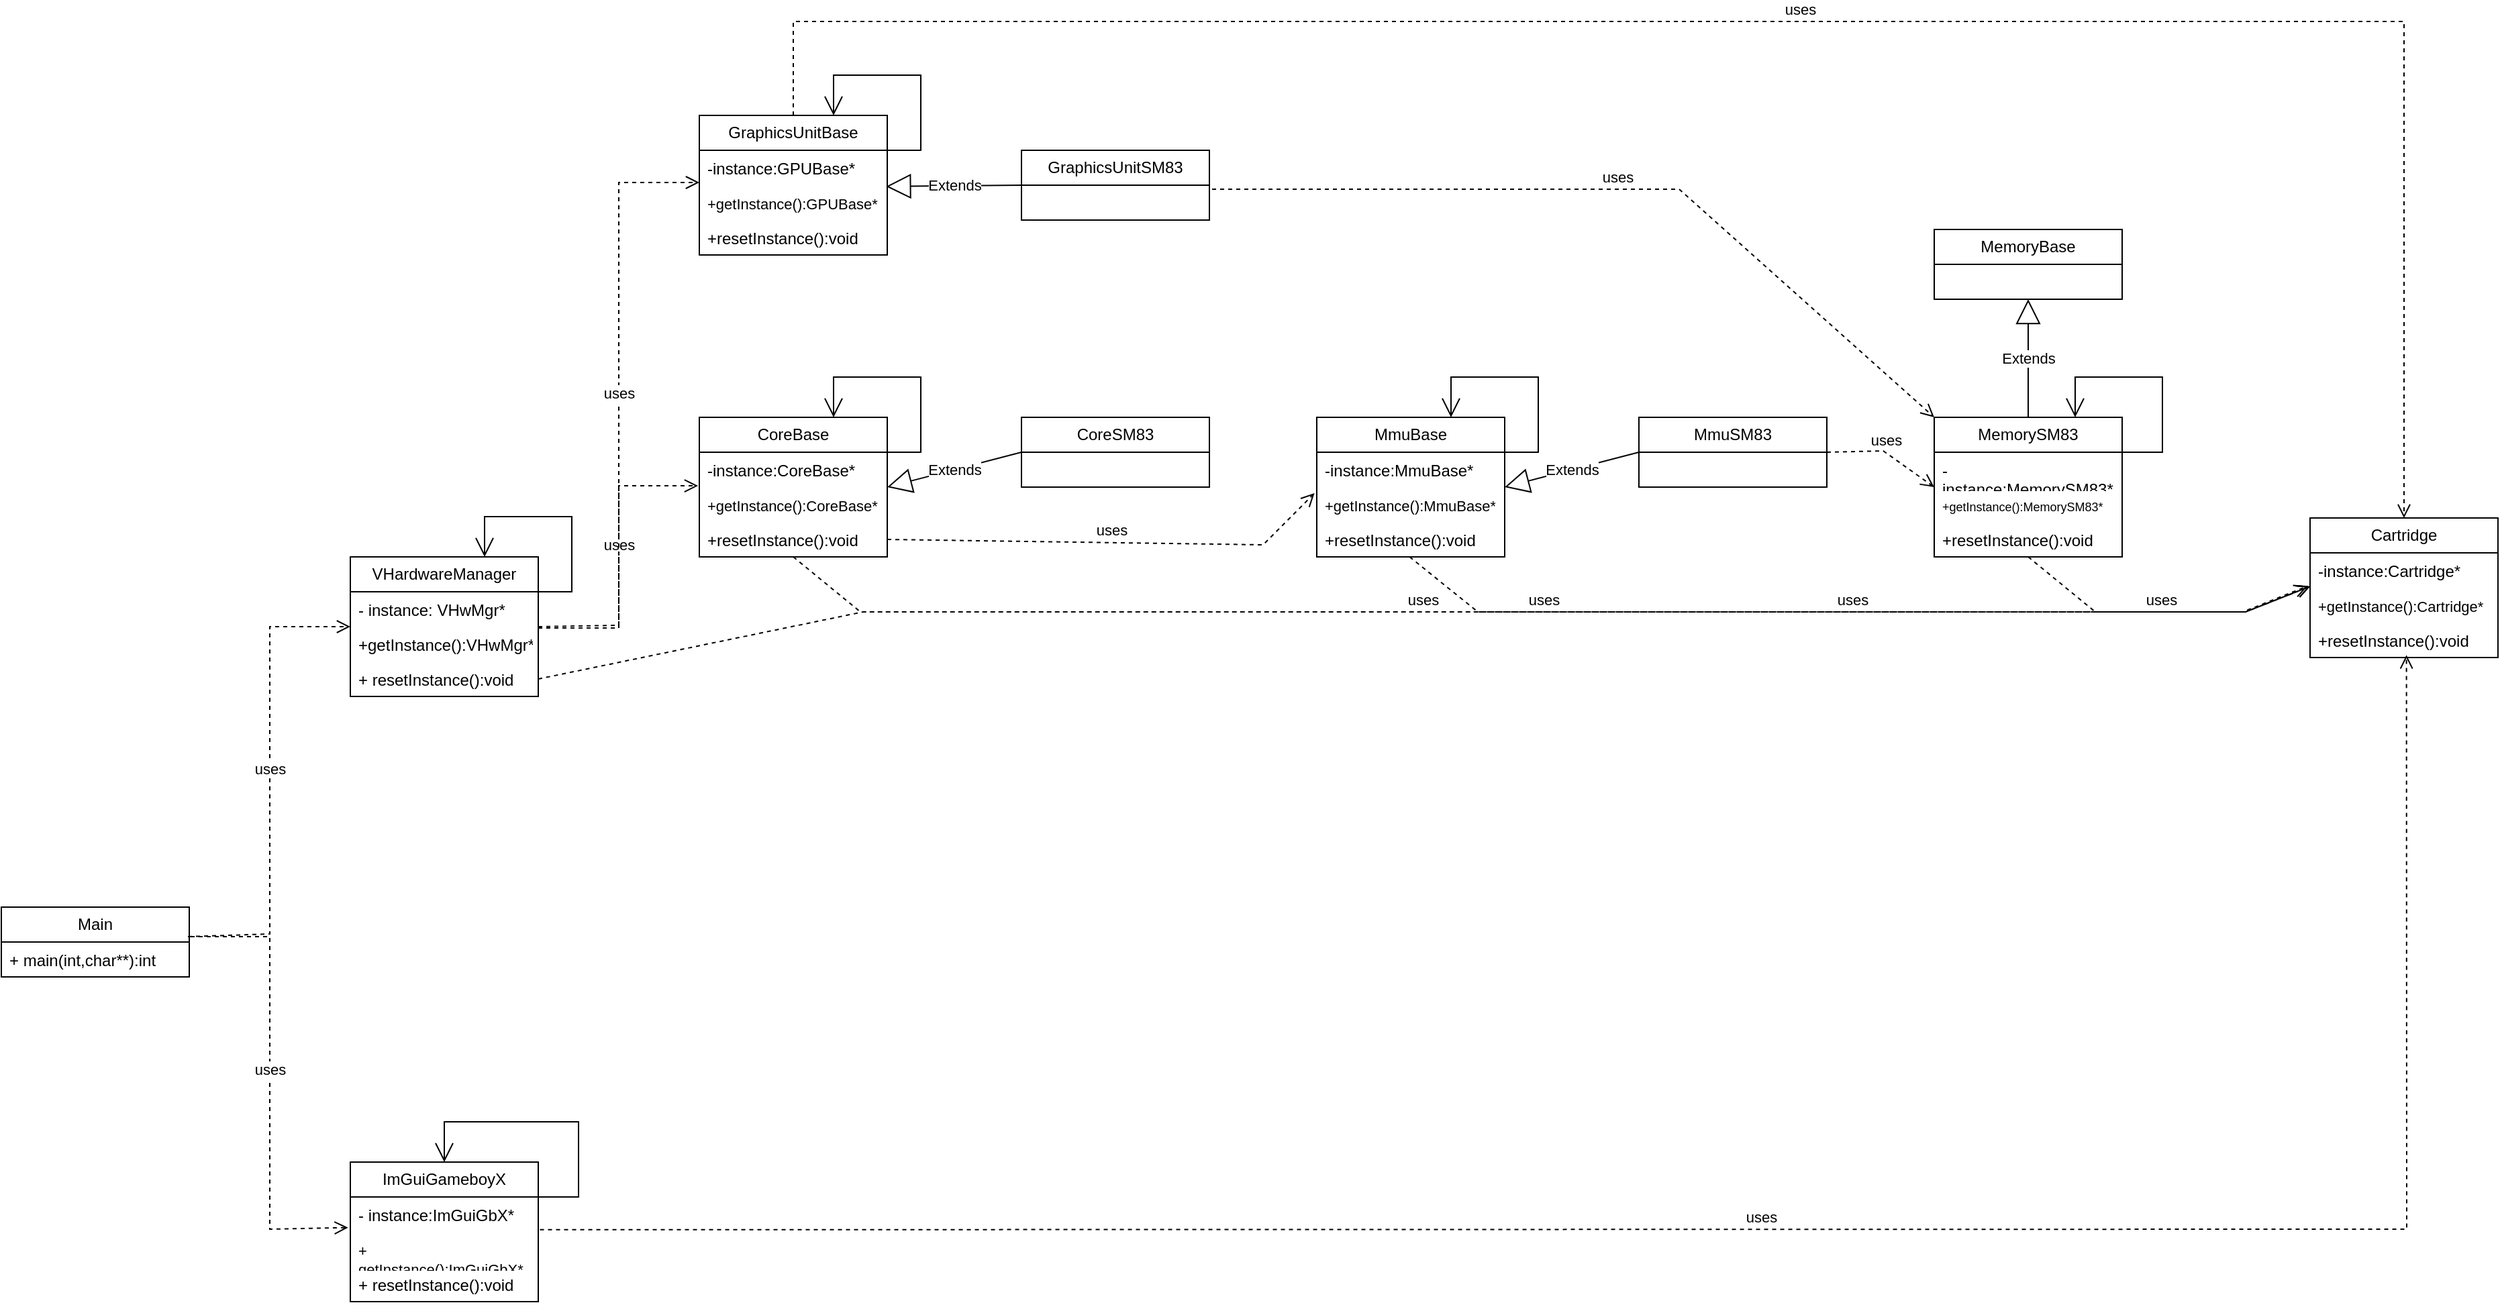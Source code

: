 <mxfile version="21.7.5" type="device">
  <diagram name="Seite-1" id="O5C7ZRozIGYaYZ6N8zB4">
    <mxGraphModel dx="3267" dy="3619" grid="1" gridSize="10" guides="1" tooltips="1" connect="1" arrows="1" fold="1" page="1" pageScale="1" pageWidth="827" pageHeight="1169" math="0" shadow="0">
      <root>
        <mxCell id="0" />
        <mxCell id="1" parent="0" />
        <mxCell id="Z76J2GLQfVLYL0Q4AV6J-1" value="VHardwareManager" style="swimlane;fontStyle=0;childLayout=stackLayout;horizontal=1;startSize=26;fillColor=none;horizontalStack=0;resizeParent=1;resizeParentMax=0;resizeLast=0;collapsible=1;marginBottom=0;whiteSpace=wrap;html=1;" parent="1" vertex="1">
          <mxGeometry x="-260" y="-931" width="140" height="104" as="geometry" />
        </mxCell>
        <mxCell id="Z76J2GLQfVLYL0Q4AV6J-2" value="- instance: VHwMgr*" style="text;strokeColor=none;fillColor=none;align=left;verticalAlign=top;spacingLeft=4;spacingRight=4;overflow=hidden;rotatable=0;points=[[0,0.5],[1,0.5]];portConstraint=eastwest;whiteSpace=wrap;html=1;" parent="Z76J2GLQfVLYL0Q4AV6J-1" vertex="1">
          <mxGeometry y="26" width="140" height="26" as="geometry" />
        </mxCell>
        <mxCell id="Z76J2GLQfVLYL0Q4AV6J-3" value="+getInstance():VHwMgr*" style="text;strokeColor=none;fillColor=none;align=left;verticalAlign=top;spacingLeft=4;spacingRight=4;overflow=hidden;rotatable=0;points=[[0,0.5],[1,0.5]];portConstraint=eastwest;whiteSpace=wrap;html=1;" parent="Z76J2GLQfVLYL0Q4AV6J-1" vertex="1">
          <mxGeometry y="52" width="140" height="26" as="geometry" />
        </mxCell>
        <mxCell id="Z76J2GLQfVLYL0Q4AV6J-4" value="+ resetInstance():void" style="text;strokeColor=none;fillColor=none;align=left;verticalAlign=top;spacingLeft=4;spacingRight=4;overflow=hidden;rotatable=0;points=[[0,0.5],[1,0.5]];portConstraint=eastwest;whiteSpace=wrap;html=1;" parent="Z76J2GLQfVLYL0Q4AV6J-1" vertex="1">
          <mxGeometry y="78" width="140" height="26" as="geometry" />
        </mxCell>
        <mxCell id="Z76J2GLQfVLYL0Q4AV6J-5" value="&lt;div&gt;CoreBase&lt;/div&gt;" style="swimlane;fontStyle=0;childLayout=stackLayout;horizontal=1;startSize=26;fillColor=none;horizontalStack=0;resizeParent=1;resizeParentMax=0;resizeLast=0;collapsible=1;marginBottom=0;whiteSpace=wrap;html=1;" parent="1" vertex="1">
          <mxGeometry y="-1035" width="140" height="104" as="geometry" />
        </mxCell>
        <mxCell id="Z76J2GLQfVLYL0Q4AV6J-6" value="-instance:CoreBase*" style="text;strokeColor=none;fillColor=none;align=left;verticalAlign=top;spacingLeft=4;spacingRight=4;overflow=hidden;rotatable=0;points=[[0,0.5],[1,0.5]];portConstraint=eastwest;whiteSpace=wrap;html=1;" parent="Z76J2GLQfVLYL0Q4AV6J-5" vertex="1">
          <mxGeometry y="26" width="140" height="26" as="geometry" />
        </mxCell>
        <mxCell id="Z76J2GLQfVLYL0Q4AV6J-7" value="&lt;font style=&quot;font-size: 11px;&quot;&gt;+getInstance():CoreBase*&lt;/font&gt;" style="text;strokeColor=none;fillColor=none;align=left;verticalAlign=top;spacingLeft=4;spacingRight=4;overflow=hidden;rotatable=0;points=[[0,0.5],[1,0.5]];portConstraint=eastwest;whiteSpace=wrap;html=1;" parent="Z76J2GLQfVLYL0Q4AV6J-5" vertex="1">
          <mxGeometry y="52" width="140" height="26" as="geometry" />
        </mxCell>
        <mxCell id="Z76J2GLQfVLYL0Q4AV6J-8" value="+resetInstance():void" style="text;strokeColor=none;fillColor=none;align=left;verticalAlign=top;spacingLeft=4;spacingRight=4;overflow=hidden;rotatable=0;points=[[0,0.5],[1,0.5]];portConstraint=eastwest;whiteSpace=wrap;html=1;" parent="Z76J2GLQfVLYL0Q4AV6J-5" vertex="1">
          <mxGeometry y="78" width="140" height="26" as="geometry" />
        </mxCell>
        <mxCell id="Z76J2GLQfVLYL0Q4AV6J-9" value="MmuBase" style="swimlane;fontStyle=0;childLayout=stackLayout;horizontal=1;startSize=26;fillColor=none;horizontalStack=0;resizeParent=1;resizeParentMax=0;resizeLast=0;collapsible=1;marginBottom=0;whiteSpace=wrap;html=1;" parent="1" vertex="1">
          <mxGeometry x="460" y="-1035" width="140" height="104" as="geometry" />
        </mxCell>
        <mxCell id="Z76J2GLQfVLYL0Q4AV6J-10" value="-instance:MmuBase*" style="text;strokeColor=none;fillColor=none;align=left;verticalAlign=top;spacingLeft=4;spacingRight=4;overflow=hidden;rotatable=0;points=[[0,0.5],[1,0.5]];portConstraint=eastwest;whiteSpace=wrap;html=1;" parent="Z76J2GLQfVLYL0Q4AV6J-9" vertex="1">
          <mxGeometry y="26" width="140" height="26" as="geometry" />
        </mxCell>
        <mxCell id="Z76J2GLQfVLYL0Q4AV6J-11" value="&lt;font style=&quot;font-size: 11px;&quot;&gt;+getInstance():MmuBase*&lt;/font&gt;" style="text;strokeColor=none;fillColor=none;align=left;verticalAlign=top;spacingLeft=4;spacingRight=4;overflow=hidden;rotatable=0;points=[[0,0.5],[1,0.5]];portConstraint=eastwest;whiteSpace=wrap;html=1;" parent="Z76J2GLQfVLYL0Q4AV6J-9" vertex="1">
          <mxGeometry y="52" width="140" height="26" as="geometry" />
        </mxCell>
        <mxCell id="Z76J2GLQfVLYL0Q4AV6J-12" value="+resetInstance():void" style="text;strokeColor=none;fillColor=none;align=left;verticalAlign=top;spacingLeft=4;spacingRight=4;overflow=hidden;rotatable=0;points=[[0,0.5],[1,0.5]];portConstraint=eastwest;whiteSpace=wrap;html=1;" parent="Z76J2GLQfVLYL0Q4AV6J-9" vertex="1">
          <mxGeometry y="78" width="140" height="26" as="geometry" />
        </mxCell>
        <mxCell id="Z76J2GLQfVLYL0Q4AV6J-13" value="MemoryBase" style="swimlane;fontStyle=0;childLayout=stackLayout;horizontal=1;startSize=26;fillColor=none;horizontalStack=0;resizeParent=1;resizeParentMax=0;resizeLast=0;collapsible=1;marginBottom=0;whiteSpace=wrap;html=1;" parent="1" vertex="1">
          <mxGeometry x="920" y="-1175" width="140" height="52" as="geometry" />
        </mxCell>
        <mxCell id="Z76J2GLQfVLYL0Q4AV6J-17" value="CoreSM83" style="swimlane;fontStyle=0;childLayout=stackLayout;horizontal=1;startSize=26;fillColor=none;horizontalStack=0;resizeParent=1;resizeParentMax=0;resizeLast=0;collapsible=1;marginBottom=0;whiteSpace=wrap;html=1;" parent="1" vertex="1">
          <mxGeometry x="240" y="-1035" width="140" height="52" as="geometry" />
        </mxCell>
        <mxCell id="Z76J2GLQfVLYL0Q4AV6J-21" value="MmuSM83" style="swimlane;fontStyle=0;childLayout=stackLayout;horizontal=1;startSize=26;fillColor=none;horizontalStack=0;resizeParent=1;resizeParentMax=0;resizeLast=0;collapsible=1;marginBottom=0;whiteSpace=wrap;html=1;" parent="1" vertex="1">
          <mxGeometry x="700" y="-1035" width="140" height="52" as="geometry" />
        </mxCell>
        <mxCell id="Z76J2GLQfVLYL0Q4AV6J-25" value="MemorySM83" style="swimlane;fontStyle=0;childLayout=stackLayout;horizontal=1;startSize=26;fillColor=none;horizontalStack=0;resizeParent=1;resizeParentMax=0;resizeLast=0;collapsible=1;marginBottom=0;whiteSpace=wrap;html=1;" parent="1" vertex="1">
          <mxGeometry x="920" y="-1035" width="140" height="104" as="geometry" />
        </mxCell>
        <mxCell id="Z76J2GLQfVLYL0Q4AV6J-26" value="-instance:MemorySM83*" style="text;strokeColor=none;fillColor=none;align=left;verticalAlign=top;spacingLeft=4;spacingRight=4;overflow=hidden;rotatable=0;points=[[0,0.5],[1,0.5]];portConstraint=eastwest;whiteSpace=wrap;html=1;" parent="Z76J2GLQfVLYL0Q4AV6J-25" vertex="1">
          <mxGeometry y="26" width="140" height="26" as="geometry" />
        </mxCell>
        <mxCell id="Z76J2GLQfVLYL0Q4AV6J-27" value="&lt;font style=&quot;font-size: 9px;&quot;&gt;+getInstance():MemorySM83*&lt;/font&gt;" style="text;strokeColor=none;fillColor=none;align=left;verticalAlign=top;spacingLeft=4;spacingRight=4;overflow=hidden;rotatable=0;points=[[0,0.5],[1,0.5]];portConstraint=eastwest;whiteSpace=wrap;html=1;" parent="Z76J2GLQfVLYL0Q4AV6J-25" vertex="1">
          <mxGeometry y="52" width="140" height="26" as="geometry" />
        </mxCell>
        <mxCell id="Z76J2GLQfVLYL0Q4AV6J-28" value="+resetInstance():void" style="text;strokeColor=none;fillColor=none;align=left;verticalAlign=top;spacingLeft=4;spacingRight=4;overflow=hidden;rotatable=0;points=[[0,0.5],[1,0.5]];portConstraint=eastwest;whiteSpace=wrap;html=1;" parent="Z76J2GLQfVLYL0Q4AV6J-25" vertex="1">
          <mxGeometry y="78" width="140" height="26" as="geometry" />
        </mxCell>
        <mxCell id="Z76J2GLQfVLYL0Q4AV6J-29" value="uses" style="html=1;verticalAlign=bottom;endArrow=open;dashed=1;endSize=8;curved=0;rounded=0;entryX=-0.007;entryY=-0.038;entryDx=0;entryDy=0;exitX=1;exitY=0.5;exitDx=0;exitDy=0;entryPerimeter=0;" parent="1" source="Z76J2GLQfVLYL0Q4AV6J-1" target="Z76J2GLQfVLYL0Q4AV6J-7" edge="1">
          <mxGeometry relative="1" as="geometry">
            <mxPoint x="340" y="-240" as="sourcePoint" />
            <mxPoint x="260" y="-240" as="targetPoint" />
            <Array as="points">
              <mxPoint x="-60" y="-880" />
              <mxPoint x="-60" y="-984" />
            </Array>
          </mxGeometry>
        </mxCell>
        <mxCell id="Z76J2GLQfVLYL0Q4AV6J-32" value="Extends" style="endArrow=block;endSize=16;endFill=0;html=1;rounded=0;entryX=1;entryY=0.5;entryDx=0;entryDy=0;exitX=0;exitY=0.5;exitDx=0;exitDy=0;" parent="1" source="Z76J2GLQfVLYL0Q4AV6J-17" target="Z76J2GLQfVLYL0Q4AV6J-5" edge="1">
          <mxGeometry width="160" relative="1" as="geometry">
            <mxPoint x="210" y="-420" as="sourcePoint" />
            <mxPoint x="370" y="-420" as="targetPoint" />
          </mxGeometry>
        </mxCell>
        <mxCell id="Z76J2GLQfVLYL0Q4AV6J-33" value="Extends" style="endArrow=block;endSize=16;endFill=0;html=1;rounded=0;entryX=0.5;entryY=1;entryDx=0;entryDy=0;exitX=0.5;exitY=0;exitDx=0;exitDy=0;" parent="1" source="Z76J2GLQfVLYL0Q4AV6J-25" target="Z76J2GLQfVLYL0Q4AV6J-13" edge="1">
          <mxGeometry width="160" relative="1" as="geometry">
            <mxPoint x="120" y="-515" as="sourcePoint" />
            <mxPoint x="120" y="-591" as="targetPoint" />
          </mxGeometry>
        </mxCell>
        <mxCell id="Z76J2GLQfVLYL0Q4AV6J-34" value="Extends" style="endArrow=block;endSize=16;endFill=0;html=1;rounded=0;entryX=1;entryY=0.5;entryDx=0;entryDy=0;exitX=0;exitY=0.5;exitDx=0;exitDy=0;" parent="1" source="Z76J2GLQfVLYL0Q4AV6J-21" target="Z76J2GLQfVLYL0Q4AV6J-9" edge="1">
          <mxGeometry width="160" relative="1" as="geometry">
            <mxPoint x="110" y="-540" as="sourcePoint" />
            <mxPoint x="110" y="-616" as="targetPoint" />
          </mxGeometry>
        </mxCell>
        <mxCell id="Z76J2GLQfVLYL0Q4AV6J-36" value="" style="endArrow=open;endFill=1;endSize=12;html=1;rounded=0;exitX=1;exitY=0.25;exitDx=0;exitDy=0;entryX=0.75;entryY=0;entryDx=0;entryDy=0;" parent="1" target="Z76J2GLQfVLYL0Q4AV6J-25" edge="1">
          <mxGeometry width="160" relative="1" as="geometry">
            <mxPoint x="1060" y="-1009" as="sourcePoint" />
            <mxPoint x="990" y="-1035" as="targetPoint" />
            <Array as="points">
              <mxPoint x="1090" y="-1009" />
              <mxPoint x="1090" y="-1065" />
              <mxPoint x="1025" y="-1065" />
            </Array>
          </mxGeometry>
        </mxCell>
        <mxCell id="Z76J2GLQfVLYL0Q4AV6J-38" value="&lt;div&gt;Main&lt;/div&gt;" style="swimlane;fontStyle=0;childLayout=stackLayout;horizontal=1;startSize=26;fillColor=none;horizontalStack=0;resizeParent=1;resizeParentMax=0;resizeLast=0;collapsible=1;marginBottom=0;whiteSpace=wrap;html=1;" parent="1" vertex="1">
          <mxGeometry x="-520" y="-670" width="140" height="52" as="geometry" />
        </mxCell>
        <mxCell id="Z76J2GLQfVLYL0Q4AV6J-39" value="+ main(int,char**):int" style="text;strokeColor=none;fillColor=none;align=left;verticalAlign=top;spacingLeft=4;spacingRight=4;overflow=hidden;rotatable=0;points=[[0,0.5],[1,0.5]];portConstraint=eastwest;whiteSpace=wrap;html=1;" parent="Z76J2GLQfVLYL0Q4AV6J-38" vertex="1">
          <mxGeometry y="26" width="140" height="26" as="geometry" />
        </mxCell>
        <mxCell id="Z76J2GLQfVLYL0Q4AV6J-42" value="ImGuiGameboyX" style="swimlane;fontStyle=0;childLayout=stackLayout;horizontal=1;startSize=26;fillColor=none;horizontalStack=0;resizeParent=1;resizeParentMax=0;resizeLast=0;collapsible=1;marginBottom=0;whiteSpace=wrap;html=1;" parent="1" vertex="1">
          <mxGeometry x="-260" y="-480" width="140" height="104" as="geometry" />
        </mxCell>
        <mxCell id="Z76J2GLQfVLYL0Q4AV6J-43" value="- instance:ImGuiGbX*" style="text;strokeColor=none;fillColor=none;align=left;verticalAlign=top;spacingLeft=4;spacingRight=4;overflow=hidden;rotatable=0;points=[[0,0.5],[1,0.5]];portConstraint=eastwest;whiteSpace=wrap;html=1;" parent="Z76J2GLQfVLYL0Q4AV6J-42" vertex="1">
          <mxGeometry y="26" width="140" height="26" as="geometry" />
        </mxCell>
        <mxCell id="Z76J2GLQfVLYL0Q4AV6J-44" value="&lt;font style=&quot;font-size: 11px;&quot;&gt;+ getInstance():ImGuiGbX*&lt;/font&gt;" style="text;strokeColor=none;fillColor=none;align=left;verticalAlign=top;spacingLeft=4;spacingRight=4;overflow=hidden;rotatable=0;points=[[0,0.5],[1,0.5]];portConstraint=eastwest;whiteSpace=wrap;html=1;" parent="Z76J2GLQfVLYL0Q4AV6J-42" vertex="1">
          <mxGeometry y="52" width="140" height="26" as="geometry" />
        </mxCell>
        <mxCell id="Z76J2GLQfVLYL0Q4AV6J-45" value="+ resetInstance():void" style="text;strokeColor=none;fillColor=none;align=left;verticalAlign=top;spacingLeft=4;spacingRight=4;overflow=hidden;rotatable=0;points=[[0,0.5],[1,0.5]];portConstraint=eastwest;whiteSpace=wrap;html=1;" parent="Z76J2GLQfVLYL0Q4AV6J-42" vertex="1">
          <mxGeometry y="78" width="140" height="26" as="geometry" />
        </mxCell>
        <mxCell id="Z76J2GLQfVLYL0Q4AV6J-46" value="uses" style="html=1;verticalAlign=bottom;endArrow=open;dashed=1;endSize=8;curved=0;rounded=0;entryX=-0.012;entryY=0.878;entryDx=0;entryDy=0;exitX=1.007;exitY=0;exitDx=0;exitDy=0;entryPerimeter=0;exitPerimeter=0;" parent="1" target="Z76J2GLQfVLYL0Q4AV6J-43" edge="1">
          <mxGeometry relative="1" as="geometry">
            <mxPoint x="-379.02" y="-648" as="sourcePoint" />
            <mxPoint x="-260" y="-508.5" as="targetPoint" />
            <Array as="points">
              <mxPoint x="-320" y="-648" />
              <mxPoint x="-320" y="-430" />
            </Array>
          </mxGeometry>
        </mxCell>
        <mxCell id="Z76J2GLQfVLYL0Q4AV6J-48" value="uses" style="html=1;verticalAlign=bottom;endArrow=open;dashed=1;endSize=8;curved=0;rounded=0;entryX=0;entryY=0.5;entryDx=0;entryDy=0;exitX=0.993;exitY=-0.154;exitDx=0;exitDy=0;exitPerimeter=0;" parent="1" source="Z76J2GLQfVLYL0Q4AV6J-39" target="Z76J2GLQfVLYL0Q4AV6J-1" edge="1">
          <mxGeometry relative="1" as="geometry">
            <mxPoint x="-339" y="-767.5" as="sourcePoint" />
            <mxPoint x="-260" y="-768.5" as="targetPoint" />
            <Array as="points">
              <mxPoint x="-320" y="-650" />
              <mxPoint x="-320" y="-879" />
            </Array>
          </mxGeometry>
        </mxCell>
        <mxCell id="Z76J2GLQfVLYL0Q4AV6J-50" value="" style="endArrow=open;endFill=1;endSize=12;html=1;rounded=0;exitX=1;exitY=0.25;exitDx=0;exitDy=0;entryX=0.5;entryY=0;entryDx=0;entryDy=0;" parent="1" edge="1">
          <mxGeometry width="160" relative="1" as="geometry">
            <mxPoint x="-120" y="-454" as="sourcePoint" />
            <mxPoint x="-190" y="-480" as="targetPoint" />
            <Array as="points">
              <mxPoint x="-90" y="-454" />
              <mxPoint x="-90" y="-510" />
              <mxPoint x="-190" y="-510" />
            </Array>
          </mxGeometry>
        </mxCell>
        <mxCell id="LDgNfu9ykeFBkMiAdSky-1" value="Cartridge" style="swimlane;fontStyle=0;childLayout=stackLayout;horizontal=1;startSize=26;fillColor=none;horizontalStack=0;resizeParent=1;resizeParentMax=0;resizeLast=0;collapsible=1;marginBottom=0;whiteSpace=wrap;html=1;" parent="1" vertex="1">
          <mxGeometry x="1200" y="-960" width="140" height="104" as="geometry" />
        </mxCell>
        <mxCell id="LDgNfu9ykeFBkMiAdSky-2" value="-instance:Cartridge*" style="text;strokeColor=none;fillColor=none;align=left;verticalAlign=top;spacingLeft=4;spacingRight=4;overflow=hidden;rotatable=0;points=[[0,0.5],[1,0.5]];portConstraint=eastwest;whiteSpace=wrap;html=1;" parent="LDgNfu9ykeFBkMiAdSky-1" vertex="1">
          <mxGeometry y="26" width="140" height="26" as="geometry" />
        </mxCell>
        <mxCell id="LDgNfu9ykeFBkMiAdSky-3" value="&lt;font style=&quot;font-size: 11px;&quot;&gt;+getInstance():Cartridge*&lt;/font&gt;" style="text;strokeColor=none;fillColor=none;align=left;verticalAlign=top;spacingLeft=4;spacingRight=4;overflow=hidden;rotatable=0;points=[[0,0.5],[1,0.5]];portConstraint=eastwest;whiteSpace=wrap;html=1;" parent="LDgNfu9ykeFBkMiAdSky-1" vertex="1">
          <mxGeometry y="52" width="140" height="26" as="geometry" />
        </mxCell>
        <mxCell id="LDgNfu9ykeFBkMiAdSky-4" value="+resetInstance():void" style="text;strokeColor=none;fillColor=none;align=left;verticalAlign=top;spacingLeft=4;spacingRight=4;overflow=hidden;rotatable=0;points=[[0,0.5],[1,0.5]];portConstraint=eastwest;whiteSpace=wrap;html=1;" parent="LDgNfu9ykeFBkMiAdSky-1" vertex="1">
          <mxGeometry y="78" width="140" height="26" as="geometry" />
        </mxCell>
        <mxCell id="LDgNfu9ykeFBkMiAdSky-6" value="" style="endArrow=open;endFill=1;endSize=12;html=1;rounded=0;exitX=1;exitY=0.25;exitDx=0;exitDy=0;entryX=0.75;entryY=0;entryDx=0;entryDy=0;" parent="1" edge="1">
          <mxGeometry width="160" relative="1" as="geometry">
            <mxPoint x="595" y="-1009" as="sourcePoint" />
            <mxPoint x="560" y="-1035" as="targetPoint" />
            <Array as="points">
              <mxPoint x="625" y="-1009" />
              <mxPoint x="625" y="-1065" />
              <mxPoint x="560" y="-1065" />
            </Array>
          </mxGeometry>
        </mxCell>
        <mxCell id="LDgNfu9ykeFBkMiAdSky-7" value="" style="endArrow=open;endFill=1;endSize=12;html=1;rounded=0;exitX=1;exitY=0.25;exitDx=0;exitDy=0;entryX=0.75;entryY=0;entryDx=0;entryDy=0;" parent="1" edge="1">
          <mxGeometry width="160" relative="1" as="geometry">
            <mxPoint x="135" y="-1009" as="sourcePoint" />
            <mxPoint x="100" y="-1035" as="targetPoint" />
            <Array as="points">
              <mxPoint x="165" y="-1009" />
              <mxPoint x="165" y="-1065" />
              <mxPoint x="100" y="-1065" />
            </Array>
          </mxGeometry>
        </mxCell>
        <mxCell id="LDgNfu9ykeFBkMiAdSky-8" value="" style="endArrow=open;endFill=1;endSize=12;html=1;rounded=0;exitX=1;exitY=0.25;exitDx=0;exitDy=0;entryX=0.75;entryY=0;entryDx=0;entryDy=0;" parent="1" edge="1">
          <mxGeometry width="160" relative="1" as="geometry">
            <mxPoint x="-125" y="-905" as="sourcePoint" />
            <mxPoint x="-160" y="-931" as="targetPoint" />
            <Array as="points">
              <mxPoint x="-95" y="-905" />
              <mxPoint x="-95" y="-961" />
              <mxPoint x="-160" y="-961" />
            </Array>
          </mxGeometry>
        </mxCell>
        <mxCell id="LDgNfu9ykeFBkMiAdSky-15" value="GraphicsUnitBase" style="swimlane;fontStyle=0;childLayout=stackLayout;horizontal=1;startSize=26;fillColor=none;horizontalStack=0;resizeParent=1;resizeParentMax=0;resizeLast=0;collapsible=1;marginBottom=0;whiteSpace=wrap;html=1;" parent="1" vertex="1">
          <mxGeometry y="-1260" width="140" height="104" as="geometry" />
        </mxCell>
        <mxCell id="LDgNfu9ykeFBkMiAdSky-16" value="-instance:GPUBase*" style="text;strokeColor=none;fillColor=none;align=left;verticalAlign=top;spacingLeft=4;spacingRight=4;overflow=hidden;rotatable=0;points=[[0,0.5],[1,0.5]];portConstraint=eastwest;whiteSpace=wrap;html=1;" parent="LDgNfu9ykeFBkMiAdSky-15" vertex="1">
          <mxGeometry y="26" width="140" height="26" as="geometry" />
        </mxCell>
        <mxCell id="LDgNfu9ykeFBkMiAdSky-17" value="&lt;font style=&quot;font-size: 11px;&quot;&gt;+getInstance():GPUBase*&lt;/font&gt;" style="text;strokeColor=none;fillColor=none;align=left;verticalAlign=top;spacingLeft=4;spacingRight=4;overflow=hidden;rotatable=0;points=[[0,0.5],[1,0.5]];portConstraint=eastwest;whiteSpace=wrap;html=1;" parent="LDgNfu9ykeFBkMiAdSky-15" vertex="1">
          <mxGeometry y="52" width="140" height="26" as="geometry" />
        </mxCell>
        <mxCell id="LDgNfu9ykeFBkMiAdSky-18" value="+resetInstance():void" style="text;strokeColor=none;fillColor=none;align=left;verticalAlign=top;spacingLeft=4;spacingRight=4;overflow=hidden;rotatable=0;points=[[0,0.5],[1,0.5]];portConstraint=eastwest;whiteSpace=wrap;html=1;" parent="LDgNfu9ykeFBkMiAdSky-15" vertex="1">
          <mxGeometry y="78" width="140" height="26" as="geometry" />
        </mxCell>
        <mxCell id="LDgNfu9ykeFBkMiAdSky-19" value="uses" style="html=1;verticalAlign=bottom;endArrow=open;dashed=1;endSize=8;curved=0;rounded=0;entryX=0;entryY=-0.077;entryDx=0;entryDy=0;exitX=1;exitY=0.038;exitDx=0;exitDy=0;entryPerimeter=0;exitPerimeter=0;" parent="1" source="Z76J2GLQfVLYL0Q4AV6J-3" target="LDgNfu9ykeFBkMiAdSky-17" edge="1">
          <mxGeometry relative="1" as="geometry">
            <mxPoint x="-110" y="-798" as="sourcePoint" />
            <mxPoint x="9" y="-679" as="targetPoint" />
            <Array as="points">
              <mxPoint x="-60" y="-878" />
              <mxPoint x="-60" y="-1210" />
            </Array>
          </mxGeometry>
        </mxCell>
        <mxCell id="LDgNfu9ykeFBkMiAdSky-22" value="GraphicsUnitSM83" style="swimlane;fontStyle=0;childLayout=stackLayout;horizontal=1;startSize=26;fillColor=none;horizontalStack=0;resizeParent=1;resizeParentMax=0;resizeLast=0;collapsible=1;marginBottom=0;whiteSpace=wrap;html=1;" parent="1" vertex="1">
          <mxGeometry x="240" y="-1234" width="140" height="52" as="geometry" />
        </mxCell>
        <mxCell id="LDgNfu9ykeFBkMiAdSky-23" value="Extends" style="endArrow=block;endSize=16;endFill=0;html=1;rounded=0;entryX=0.994;entryY=1.038;entryDx=0;entryDy=0;exitX=0;exitY=0.5;exitDx=0;exitDy=0;entryPerimeter=0;" parent="1" source="LDgNfu9ykeFBkMiAdSky-22" target="LDgNfu9ykeFBkMiAdSky-16" edge="1">
          <mxGeometry width="160" relative="1" as="geometry">
            <mxPoint x="-60" y="-1254" as="sourcePoint" />
            <mxPoint x="-60" y="-1330" as="targetPoint" />
          </mxGeometry>
        </mxCell>
        <mxCell id="LDgNfu9ykeFBkMiAdSky-26" value="" style="endArrow=open;endFill=1;endSize=12;html=1;rounded=0;exitX=1;exitY=0.25;exitDx=0;exitDy=0;entryX=0.75;entryY=0;entryDx=0;entryDy=0;" parent="1" edge="1">
          <mxGeometry width="160" relative="1" as="geometry">
            <mxPoint x="135" y="-1234" as="sourcePoint" />
            <mxPoint x="100" y="-1260" as="targetPoint" />
            <Array as="points">
              <mxPoint x="165" y="-1234" />
              <mxPoint x="165" y="-1290" />
              <mxPoint x="100" y="-1290" />
            </Array>
          </mxGeometry>
        </mxCell>
        <mxCell id="LDgNfu9ykeFBkMiAdSky-32" value="uses" style="html=1;verticalAlign=bottom;endArrow=open;dashed=1;endSize=8;curved=0;rounded=0;entryX=-0.012;entryY=0.173;entryDx=0;entryDy=0;exitX=1;exitY=0.5;exitDx=0;exitDy=0;entryPerimeter=0;" parent="1" source="Z76J2GLQfVLYL0Q4AV6J-8" target="Z76J2GLQfVLYL0Q4AV6J-11" edge="1">
          <mxGeometry relative="1" as="geometry">
            <mxPoint x="280" y="-618" as="sourcePoint" />
            <mxPoint x="401" y="-849" as="targetPoint" />
            <Array as="points">
              <mxPoint x="420" y="-940" />
            </Array>
          </mxGeometry>
        </mxCell>
        <mxCell id="LDgNfu9ykeFBkMiAdSky-33" value="uses" style="html=1;verticalAlign=bottom;endArrow=open;dashed=1;endSize=8;curved=0;rounded=0;entryX=-0.012;entryY=0.173;entryDx=0;entryDy=0;exitX=1;exitY=0.5;exitDx=0;exitDy=0;entryPerimeter=0;" parent="1" source="Z76J2GLQfVLYL0Q4AV6J-21" edge="1">
          <mxGeometry relative="1" as="geometry">
            <mxPoint x="602" y="-948" as="sourcePoint" />
            <mxPoint x="920" y="-983" as="targetPoint" />
            <Array as="points">
              <mxPoint x="882" y="-1010" />
            </Array>
          </mxGeometry>
        </mxCell>
        <mxCell id="LDgNfu9ykeFBkMiAdSky-34" value="uses" style="html=1;verticalAlign=bottom;endArrow=open;dashed=1;endSize=8;curved=0;rounded=0;entryX=-0.012;entryY=0.949;entryDx=0;entryDy=0;exitX=0.5;exitY=1;exitDx=0;exitDy=0;entryPerimeter=0;" parent="1" source="Z76J2GLQfVLYL0Q4AV6J-5" target="LDgNfu9ykeFBkMiAdSky-2" edge="1">
          <mxGeometry relative="1" as="geometry">
            <mxPoint x="151" y="-875" as="sourcePoint" />
            <mxPoint x="469" y="-910" as="targetPoint" />
            <Array as="points">
              <mxPoint x="120" y="-890" />
              <mxPoint x="1150" y="-890" />
            </Array>
          </mxGeometry>
        </mxCell>
        <mxCell id="LDgNfu9ykeFBkMiAdSky-35" value="uses" style="html=1;verticalAlign=bottom;endArrow=open;dashed=1;endSize=8;curved=0;rounded=0;entryX=-0.012;entryY=0.949;entryDx=0;entryDy=0;exitX=0.494;exitY=1;exitDx=0;exitDy=0;entryPerimeter=0;exitPerimeter=0;" parent="1" source="Z76J2GLQfVLYL0Q4AV6J-12" edge="1">
          <mxGeometry relative="1" as="geometry">
            <mxPoint x="72" y="-931" as="sourcePoint" />
            <mxPoint x="1200" y="-909" as="targetPoint" />
            <Array as="points">
              <mxPoint x="580" y="-890" />
              <mxPoint x="1152" y="-890" />
            </Array>
          </mxGeometry>
        </mxCell>
        <mxCell id="LDgNfu9ykeFBkMiAdSky-36" value="uses" style="html=1;verticalAlign=bottom;endArrow=open;dashed=1;endSize=8;curved=0;rounded=0;entryX=-0.012;entryY=0.949;entryDx=0;entryDy=0;exitX=0.5;exitY=1;exitDx=0;exitDy=0;entryPerimeter=0;" parent="1" source="Z76J2GLQfVLYL0Q4AV6J-25" edge="1">
          <mxGeometry relative="1" as="geometry">
            <mxPoint x="72" y="-931" as="sourcePoint" />
            <mxPoint x="1200" y="-909" as="targetPoint" />
            <Array as="points">
              <mxPoint x="1040" y="-890" />
              <mxPoint x="1152" y="-890" />
            </Array>
          </mxGeometry>
        </mxCell>
        <mxCell id="LDgNfu9ykeFBkMiAdSky-37" value="uses" style="html=1;verticalAlign=bottom;endArrow=open;dashed=1;endSize=8;curved=0;rounded=0;exitX=0.5;exitY=0;exitDx=0;exitDy=0;entryX=0.5;entryY=0;entryDx=0;entryDy=0;" parent="1" source="LDgNfu9ykeFBkMiAdSky-15" target="LDgNfu9ykeFBkMiAdSky-1" edge="1">
          <mxGeometry relative="1" as="geometry">
            <mxPoint x="20" y="-1320" as="sourcePoint" />
            <mxPoint x="1360" y="-1280" as="targetPoint" />
            <Array as="points">
              <mxPoint x="70" y="-1330" />
              <mxPoint x="1270" y="-1330" />
            </Array>
          </mxGeometry>
        </mxCell>
        <mxCell id="0HmQmxERIpTwquP5hdEN-1" value="uses" style="html=1;verticalAlign=bottom;endArrow=open;dashed=1;endSize=8;curved=0;rounded=0;entryX=0;entryY=0;entryDx=0;entryDy=0;exitX=1;exitY=0.5;exitDx=0;exitDy=0;" parent="1" target="Z76J2GLQfVLYL0Q4AV6J-25" edge="1">
          <mxGeometry relative="1" as="geometry">
            <mxPoint x="382" y="-1205" as="sourcePoint" />
            <mxPoint x="700" y="-1240" as="targetPoint" />
            <Array as="points">
              <mxPoint x="730" y="-1205" />
            </Array>
          </mxGeometry>
        </mxCell>
        <mxCell id="j774HGetXiiGo8bFJKef-1" value="uses" style="html=1;verticalAlign=bottom;endArrow=open;dashed=1;endSize=8;curved=0;rounded=0;exitX=1.009;exitY=-0.061;exitDx=0;exitDy=0;entryX=0.513;entryY=0.93;entryDx=0;entryDy=0;exitPerimeter=0;entryPerimeter=0;" edge="1" parent="1" source="Z76J2GLQfVLYL0Q4AV6J-44" target="LDgNfu9ykeFBkMiAdSky-4">
          <mxGeometry relative="1" as="geometry">
            <mxPoint x="90" y="-540" as="sourcePoint" />
            <mxPoint x="1290" y="-240" as="targetPoint" />
            <Array as="points">
              <mxPoint x="1272" y="-430" />
            </Array>
          </mxGeometry>
        </mxCell>
        <mxCell id="j774HGetXiiGo8bFJKef-2" value="uses" style="html=1;verticalAlign=bottom;endArrow=open;dashed=1;endSize=8;curved=0;rounded=0;entryX=-0.012;entryY=0.949;entryDx=0;entryDy=0;exitX=1;exitY=0.5;exitDx=0;exitDy=0;entryPerimeter=0;" edge="1" parent="1" source="Z76J2GLQfVLYL0Q4AV6J-4">
          <mxGeometry relative="1" as="geometry">
            <mxPoint x="72" y="-931" as="sourcePoint" />
            <mxPoint x="1200" y="-909" as="targetPoint" />
            <Array as="points">
              <mxPoint x="122" y="-890" />
              <mxPoint x="1152" y="-890" />
            </Array>
          </mxGeometry>
        </mxCell>
      </root>
    </mxGraphModel>
  </diagram>
</mxfile>
